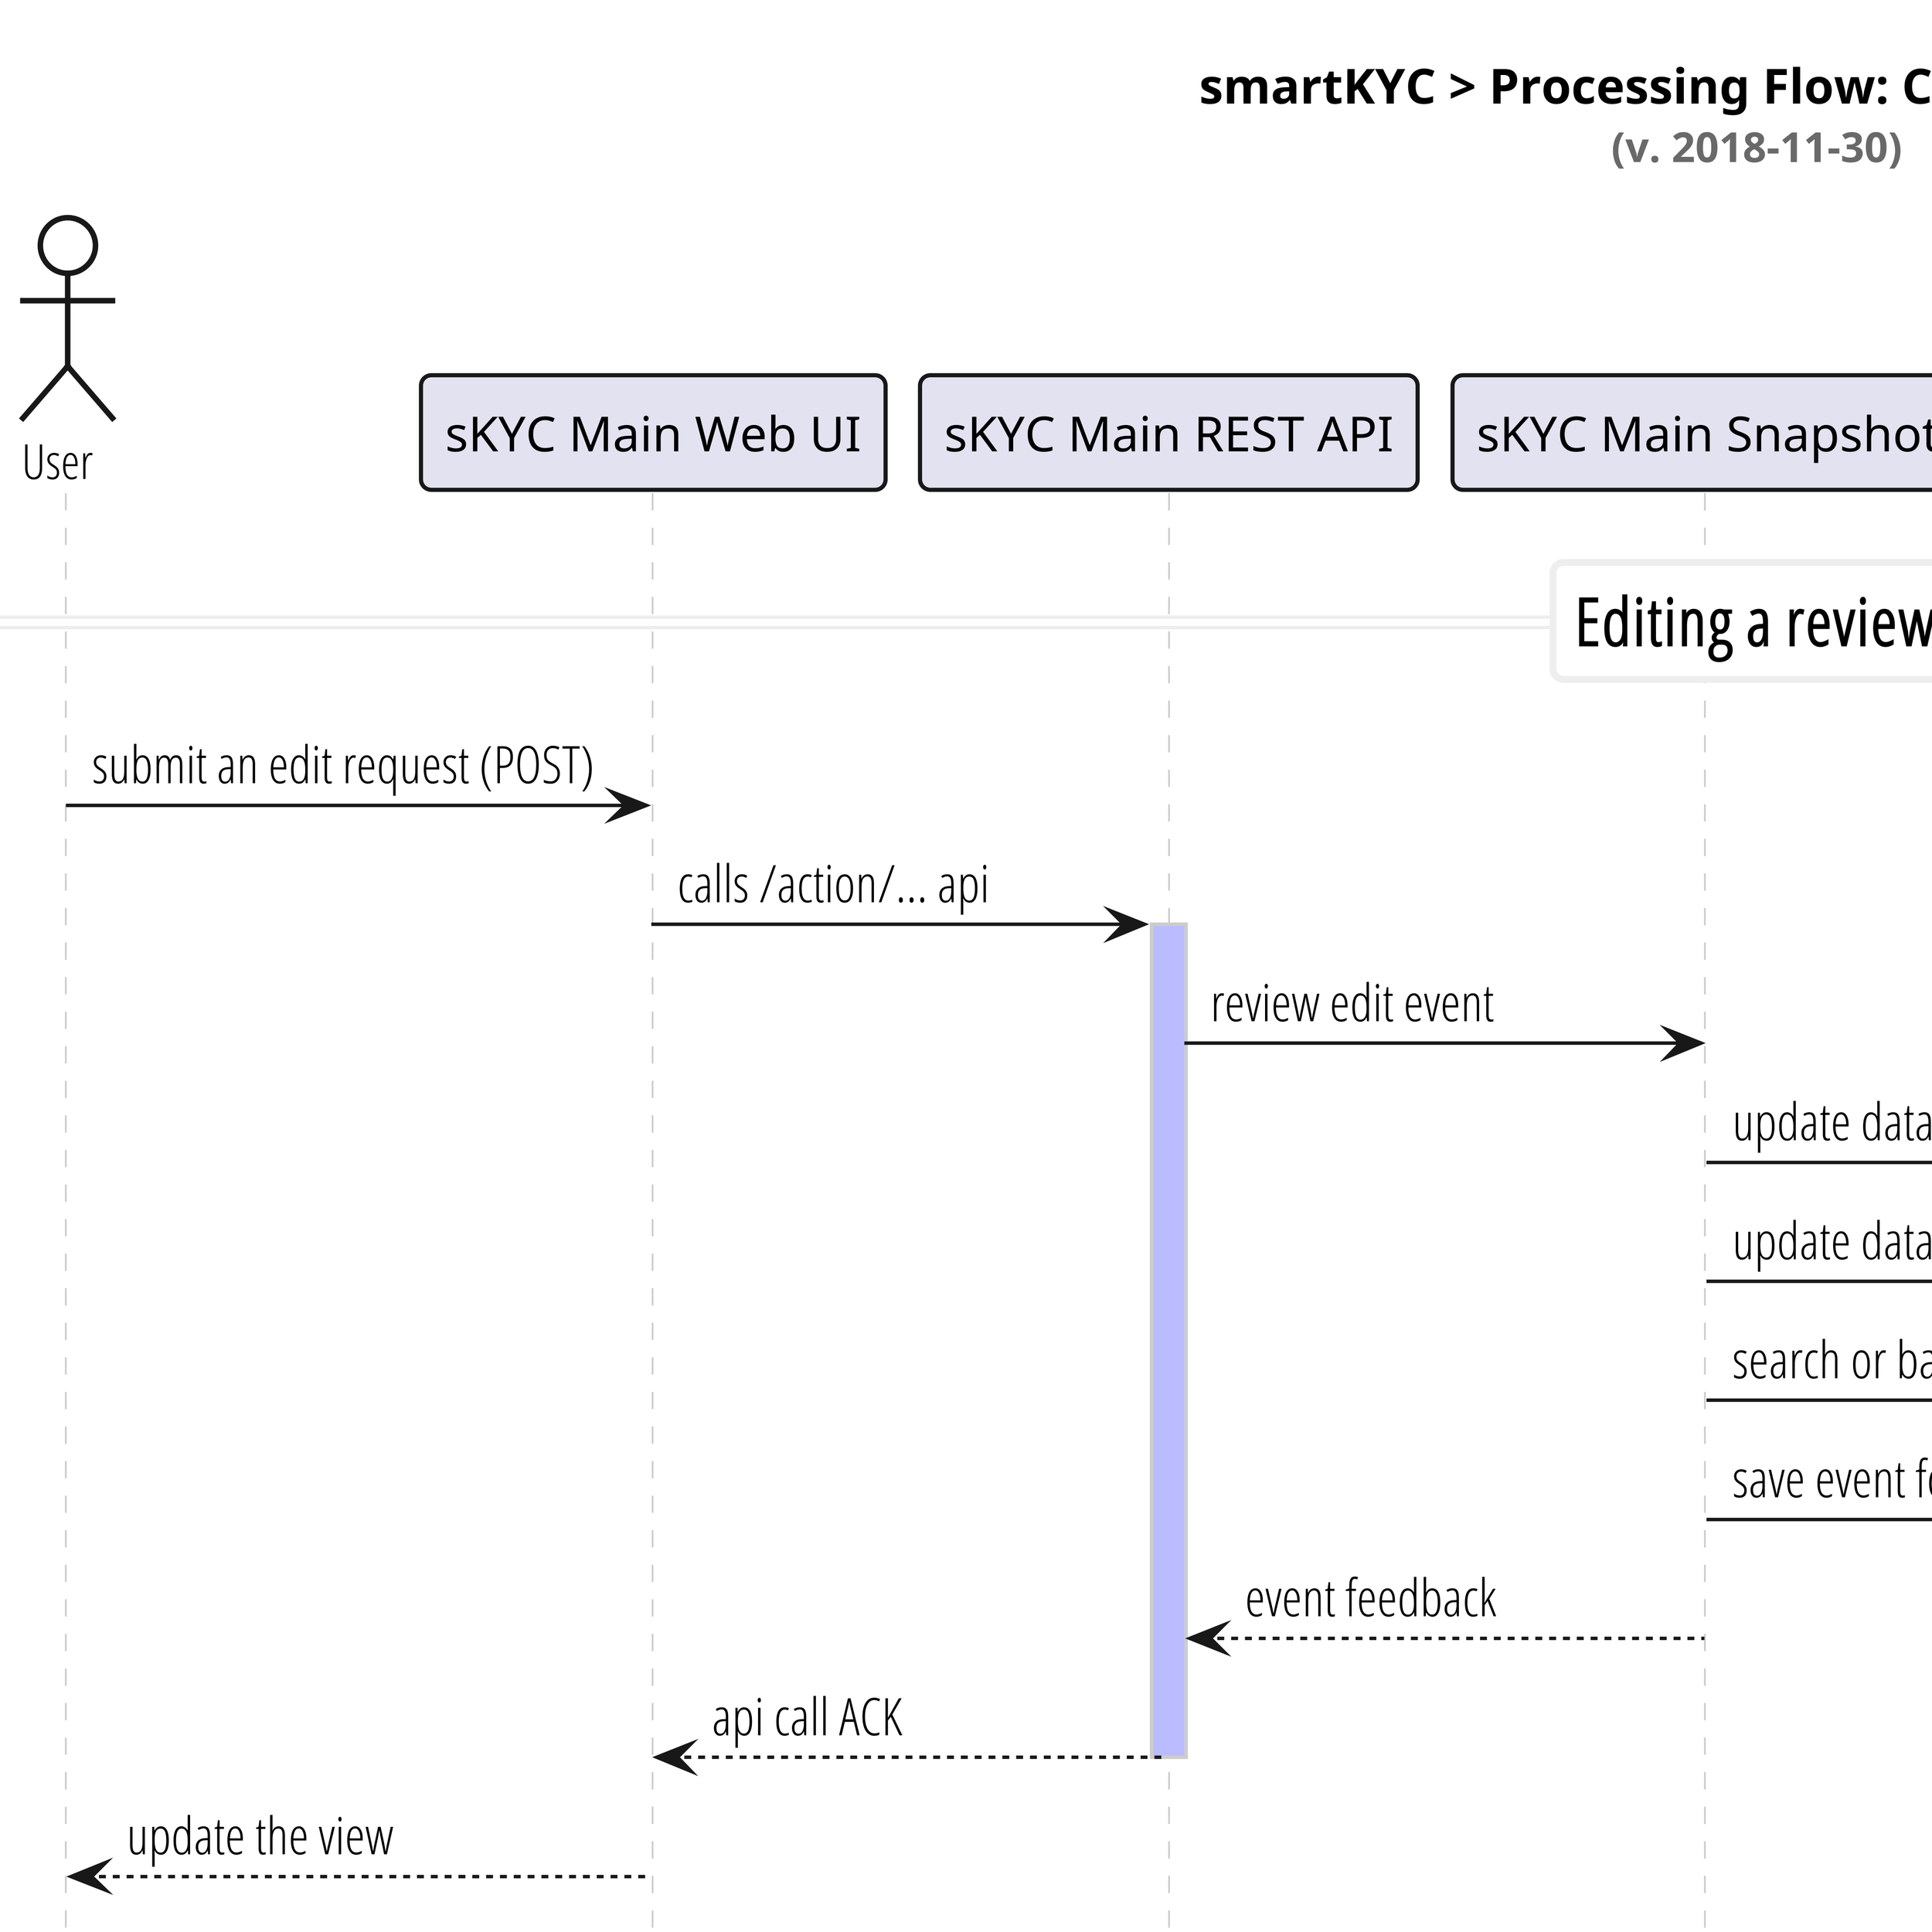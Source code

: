 @startuml

skinparam dpi 600
scale 1200*1800

skinparam roundCorner 6
skinparam shadowing false
skinparam interface {
  backgroundColor WhiteSmoke
}
skinparam actor {
  FontName Open Sans Condensed Light
  FontSize 14
}
skinparam arrow {
  FontName Open Sans Condensed Light
  FontSize 15
}
skinparam note {
  FontName Open Sans Condensed Light
  FontSize 13
  BorderColor #bbb
}
skinparam footer {
  FontName Open Sans Condensed Light
  FontSize 14
  FontColor DimGrey
}
skinparam sequence {
  actorBorderThickness 1.6
  participantBorderThickness 1.2
  LifeLineBorderColor #ccc
  ParticipantFontName Avenir Next Condensed
  DividerBorderColor #eee
  DividerBackgroundColor #fff
  DividerFontName Open Sans Condensed Light
  DividerFontSize 15
  DividerFontStyle Light
  TitleFontName Open Sans Condensed Light
  TitleFontStyle Light
  TitleFontSize 17
}

actor "User" as user #fff
participant "sKYC Main Web UI" as ui
participant "sKYC Main REST API" as api
participant "sKYC Main Snapshot" as snapshot
participant "sKYC Main Backrunner" as backrunner
participant "IBM MQ" as mq #fff
database "CouchDB" as couch #fff
database "Oracle DB" as oracle #fff

title
smartKYC > Processing Flow: Call to action API
<font color="DimGrey" size="12">(v. 2018-11-30)</font>
endtitle

=== Editing a review ==

user -> ui: submit an edit request (POST)
ui -> api: calls /action/... api
activate api #BBBBFF
api -> snapshot: review edit event
snapshot -> couch: update database data (optional)
snapshot -> oracle: update database data (optional)
snapshot -> mq: search or backrunner event (optional)
snapshot -> couch: save event for the audit
snapshot --> api: event feedback
api --> ui: api call ACK
deactivate api
ui --> user: update the view

=== Backrunner event ==

mq --> backrunner: get backrunner job message
activate mq #FFBBBB
 ... performing the job ...
backrunner -> mq: job done event to snapshot
backrunner -> mq: commit tx
deactivate mq
mq --> snapshot: get job done event
activate mq #FFBBBB
snapshot -> couch: update search status
snapshot -> oracle: update review data
snapshot -> mq: commit tx
deactivate mq

|||

footer

endfooter

@endumlwho